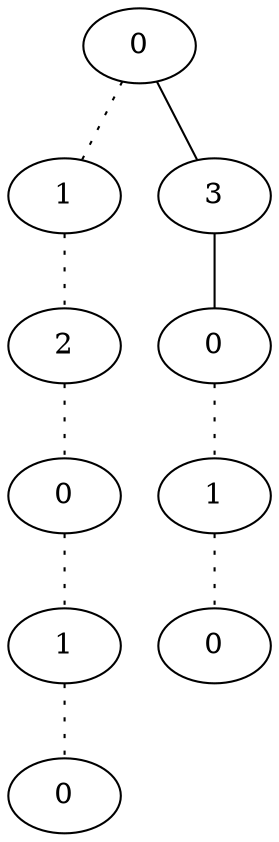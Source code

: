 graph {
a0[label=0];
a1[label=1];
a2[label=2];
a3[label=0];
a4[label=1];
a5[label=0];
a6[label=3];
a7[label=0];
a8[label=1];
a9[label=0];
a0 -- a1 [style=dotted];
a0 -- a6;
a1 -- a2 [style=dotted];
a2 -- a3 [style=dotted];
a3 -- a4 [style=dotted];
a4 -- a5 [style=dotted];
a6 -- a7;
a7 -- a8 [style=dotted];
a8 -- a9 [style=dotted];
}
